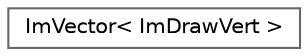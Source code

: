 digraph "Graphical Class Hierarchy"
{
 // LATEX_PDF_SIZE
  bgcolor="transparent";
  edge [fontname=Helvetica,fontsize=10,labelfontname=Helvetica,labelfontsize=10];
  node [fontname=Helvetica,fontsize=10,shape=box,height=0.2,width=0.4];
  rankdir="LR";
  Node0 [label="ImVector\< ImDrawVert \>",height=0.2,width=0.4,color="grey40", fillcolor="white", style="filled",URL="$struct_im_vector.html",tooltip=" "];
}
